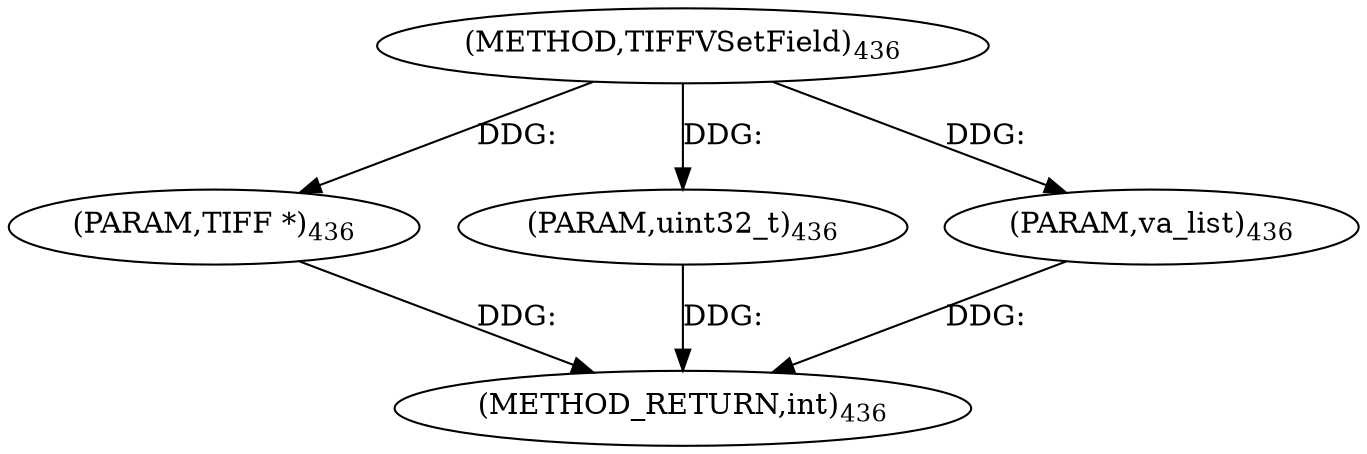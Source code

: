 digraph "TIFFVSetField" {  
"8818" [label = <(METHOD,TIFFVSetField)<SUB>436</SUB>> ]
"8822" [label = <(METHOD_RETURN,int)<SUB>436</SUB>> ]
"8819" [label = <(PARAM,TIFF *)<SUB>436</SUB>> ]
"8820" [label = <(PARAM,uint32_t)<SUB>436</SUB>> ]
"8821" [label = <(PARAM,va_list)<SUB>436</SUB>> ]
  "8819" -> "8822"  [ label = "DDG: "] 
  "8820" -> "8822"  [ label = "DDG: "] 
  "8821" -> "8822"  [ label = "DDG: "] 
  "8818" -> "8819"  [ label = "DDG: "] 
  "8818" -> "8820"  [ label = "DDG: "] 
  "8818" -> "8821"  [ label = "DDG: "] 
}
